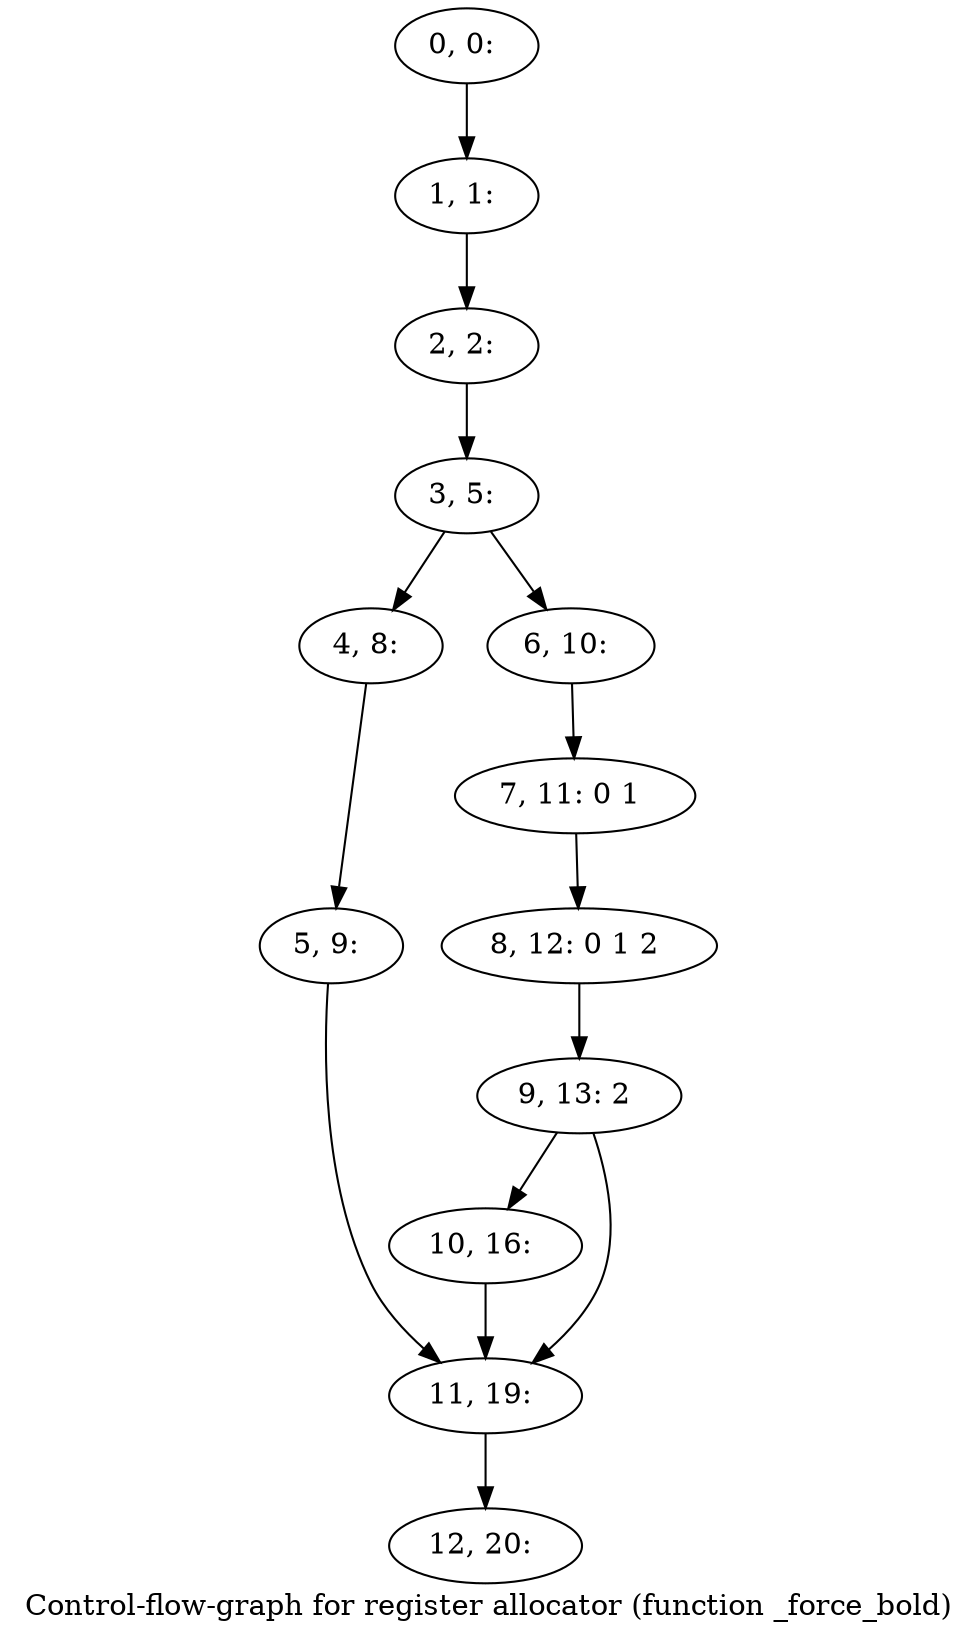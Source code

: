 digraph G {
graph [label="Control-flow-graph for register allocator (function _force_bold)"]
0[label="0, 0: "];
1[label="1, 1: "];
2[label="2, 2: "];
3[label="3, 5: "];
4[label="4, 8: "];
5[label="5, 9: "];
6[label="6, 10: "];
7[label="7, 11: 0 1 "];
8[label="8, 12: 0 1 2 "];
9[label="9, 13: 2 "];
10[label="10, 16: "];
11[label="11, 19: "];
12[label="12, 20: "];
0->1 ;
1->2 ;
2->3 ;
3->4 ;
3->6 ;
4->5 ;
5->11 ;
6->7 ;
7->8 ;
8->9 ;
9->10 ;
9->11 ;
10->11 ;
11->12 ;
}
